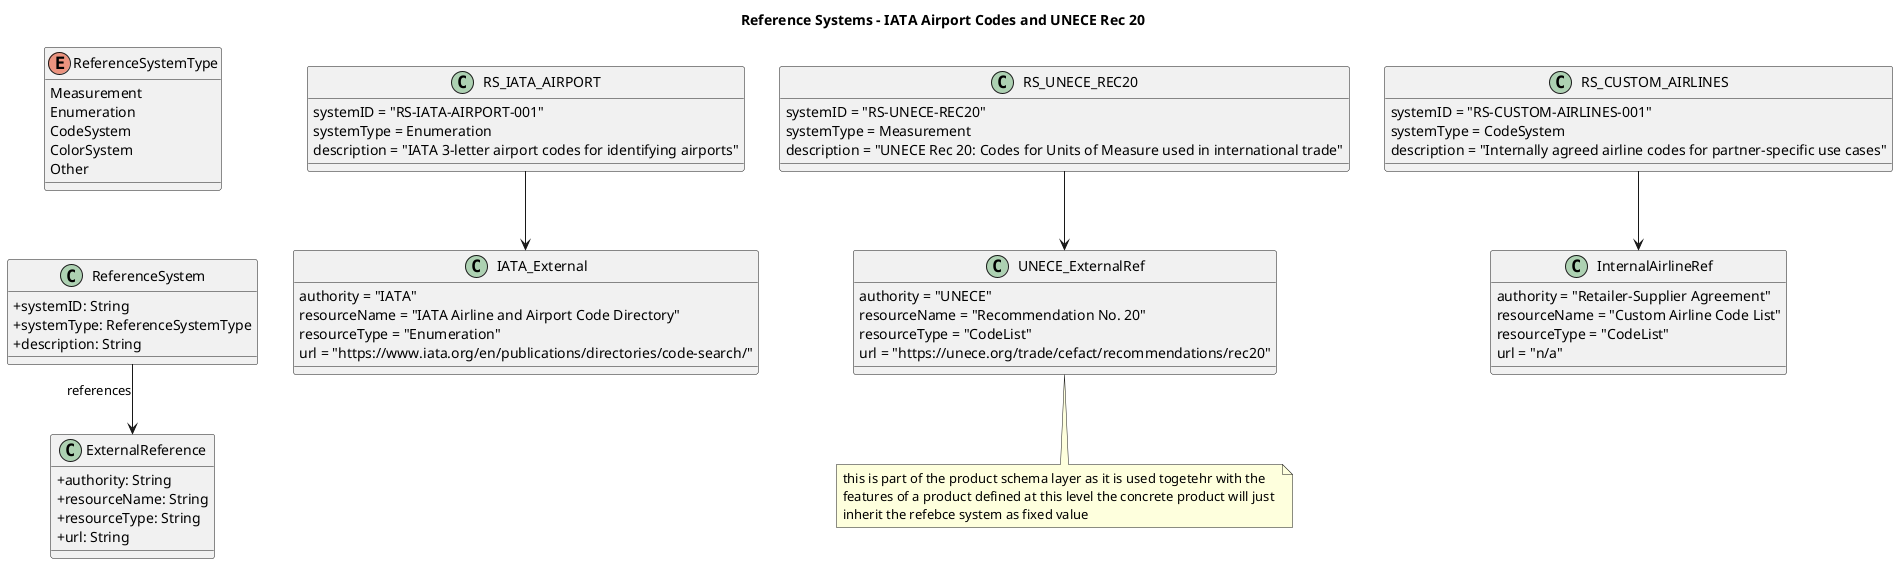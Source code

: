 
@startuml
title Reference Systems – IATA Airport Codes and UNECE Rec 20

skinparam classAttributeIconSize 0
skinparam linetype ortho

' === Core Reference System Model ===
class ReferenceSystem {
  +systemID: String
  +systemType: ReferenceSystemType
  +description: String
}

enum ReferenceSystemType {
  Measurement
  Enumeration
  CodeSystem
  ColorSystem
  Other
}

class ExternalReference {
  +authority: String
  +resourceName: String
  +resourceType: String
  +url: String
}

ReferenceSystem --> ExternalReference : references
ReferenceSystemType -[hidden]-> ReferenceSystem

' === Concrete: IATA Airport Codes ===
class RS_IATA_AIRPORT {
  systemID = "RS-IATA-AIRPORT-001"
  systemType = Enumeration
  description = "IATA 3-letter airport codes for identifying airports"
}

class IATA_External {
  authority = "IATA"
  resourceName = "IATA Airline and Airport Code Directory"
  resourceType = "Enumeration"
  url = "https://www.iata.org/en/publications/directories/code-search/"
}

RS_IATA_AIRPORT --> IATA_External

' === Concrete: UNECE Rec 20 Units ===
class RS_UNECE_REC20 {
  systemID = "RS-UNECE-REC20"
  systemType = Measurement
  description = "UNECE Rec 20: Codes for Units of Measure used in international trade"
}


class UNECE_ExternalRef {
  authority = "UNECE"
  resourceName = "Recommendation No. 20"
  resourceType = "CodeList"
  url = "https://unece.org/trade/cefact/recommendations/rec20"
}

note bottom
this is part of the product schema layer as it is used togetehr with the
features of a product defined at this level the concrete product will just 
inherit the refebce system as fixed value
end note
RS_UNECE_REC20 --> UNECE_ExternalRef
' === Private Airline Code System ===
class RS_CUSTOM_AIRLINES {
  systemID = "RS-CUSTOM-AIRLINES-001"
  systemType = CodeSystem
  description = "Internally agreed airline codes for partner-specific use cases"
}

class InternalAirlineRef {
  authority = "Retailer-Supplier Agreement"
  resourceName = "Custom Airline Code List"
  resourceType = "CodeList"
  url = "n/a"
}

RS_CUSTOM_AIRLINES --> InternalAirlineRef
@enduml

@startuml
title ReferenceSystem – with System Type and Dual Source (External/Internal)

skinparam classAttributeIconSize 0
skinparam linetype ortho

' === Reference System Core Class ===
class ReferenceSystem {
  +systemID: String
  +description: String
  +systemType: ReferenceSystemType
}

' === Reference System Type Enum ===
enum ReferenceSystemType {
  Measurement
  Enumeration
  CodeSystem
  ColorSystem
  Other
}

' === Abstract Reference Source ===
abstract class ReferenceSource {
  +authority: String
  +resourceName: String
  +resourceType: String
}

' === Subtypes for Reference Sources ===
class ExternalReference {
  +url: String
}

class InternalReference {
  +repositoryName: String
  +version: String
}

' === Relationships ===
ReferenceSystem --> ReferenceSystemType : type
ReferenceSystem --> ReferenceSource : definedBy

ReferenceSource <|-- ExternalReference
ReferenceSource <|-- InternalReference

class RS_IATA << ReferenceSystem>> {
  systemID = "RS-IATA-AIRPORT-001"
  description = "IATA 3-letter airport codes"
  systemType = Enumeration
}

class IATARef <<ExternalRefrence>> {
  authority = "IATA"
  resourceName = "IATA Airline and Airport Code Directory"
  resourceType = "CodeList"
  url = "https://www.iata.org/en/publications/directories/code-search/"
}

RS_IATA --> IATARef

class RS_CUSTOM_AIRLINE << ReferenceSystem>> {
  systemID = "RS-CUSTOM-AIRLINE-001"
  description = "Internally agreed airline codes for special partners"
  systemType = CodeSystem
}

class InternalRef <<InternalReference>> {
  authority = "Retailer-Supplier Group"
  resourceName = "Private Airline Code Registry"
  resourceType = "CodeList"
  repositoryName = "Retailer Master Data Hub"
  version = "2025.2"
}

RS_CUSTOM_AIRLINE --> InternalRef

RS_IATA .....r..> ReferenceSystem : > instance of

@enduml
@startuml
title Feature Model with Single, Range and Discrete Set Values

skinparam classAttributeIconSize 0
skinparam linetype ortho

' === Feature ===
class Feature {
  +featureID: String
  +name: String
  +description: String
}

Feature --> FeatureValue : has
Feature --> ReferenceSystem : constrainedBy

' === Reference System ===
class ReferenceSystem {
  +systemID: String
  +systemType: ReferenceSystemType
  +description: String
}

enum ReferenceSystemType {
  Measurement
  Enumeration
  CodeSystem
  ColorSystem
  Other
}

' === Feature Values (abstract + subtypes) ===
abstract class FeatureValue {
  +unit: String
}

class SingleValue {
  +value: String
}

class ValueRange {
  +minValue: String
  +maxValue: String
}

class DiscreteSet {
  +allowedValues: List<String>
}

FeatureValue <|-- SingleValue
FeatureValue <|-- ValueRange
FeatureValue <|-- DiscreteSet

@enduml
@startuml
' title Feature Requirements

' skinparam classAttributeIconSize 0
skinparam linetype ortho

' === Feature Core ===
class Feature {
  +identifier: Any
  +name: Text
  +description: Text
  +reference: ReferenceSystem
}

note right of Feature
<b>"Any"</b> means that the way to identify a 
feature needs to be deteremined.
end note

' === Reference System ===
/'class ReferenceSystem {
  +systemID: String
  +systemType: ReferenceSystemType
  +description: String
}

enum ReferenceSystemType {
  Measurement
  Enumeration
  CodeSystem
  ColorSystem
  Other
}

Feature "1" ---> "1" ReferenceSystem : constrained by >
'/

' === Feature Value – Abstract + 3 Exclusive Subtypes ===
abstract class FeatureValue {
  +unit
}

class SingleValue {
  +value
}

class ValueRange {
  +minValue
  +maxValue
}

class DiscreteSet {
  +allowedValues: List
}

FeatureValue <|-- SingleValue
FeatureValue <|-- ValueRange
FeatureValue <|-- DiscreteSet

Feature "1" --> "1" FeatureValue : has exactly one >

@enduml

@startuml
title Product Class: Transport & Instance: CDG to JFK Flight

skinparam classAttributeIconSize 0

' === Transport Product Class ===
object "Product: TransportSchema" as TransportSchema {
  identifier = "Transport"
  name = "Generic Transport"
  description = "Transport product with a departure and arrival location and mode"
}

object "Feature: departureStation" as DepartureF {
  featureID = "departureStation"
  name = "Departure Station"
}

object "Feature: arrivalStation" as ArrivalF {
  featureID = "arrivalStation"
  name = "Arrival Station"
}

object "Feature: transportMode" as ModeF {
  featureID = "transportMode"
  name = "Transport Mode"
}

TransportSchema --> DepartureF : defines
TransportSchema --> ArrivalF : defines
TransportSchema --> ModeF : defines

' === Reference System for Locations ===
object "ReferenceSystem: IATA Airport Codes" as IATA {
  systemID = "RS-IATA-AIRPORT-CODES"
  systemType = CodeSystem
  description = "IATA 3-letter airport codes"
}

object "ExternalReference: IATA" as IATAExt {
  authority = "IATA"
  resourceName = "IATA Airport Codes"
  resourceType = "CodeList"
  url = "https://www.iata.org/en/publications/directories/code-search/"
}

DepartureF --> IATA : constrainedBy
ArrivalF --> IATA : constrainedBy
IATA --> IATAExt : definedBy
ModeF --> RS_TransportModes: constrained by

' === Core Reference System ===
object "ReferenceSystem: Transport Modes" as RS_TransportModes {
  systemID = "RS-INTERNAL-TRANSPORT-MODES"
  description = "Internally maintained list of allowed transport modes"
  systemType = Enumeration
}

' === Internal Reference Source ===
object "InternalReference: Transport Modes Enum" as InternalSource {
  authority = "Retailer Supplier Domain"
  resourceName = "TransportModes"
  resourceType = "Enumeration"
  repositoryName = "ProductDataRepo"
  version = "1.0.0"
}

' === Allowed Transport Modes ===
object "Mode: air" as AirMode {
  value = "air"
}
object "Mode: rail" as RailMode {
  value = "rail"
}
object "Mode: road" as RoadMode {
  value = "road"
}
object "Mode: sea" as SeaMode {
  value = "sea"
}

' === Relationships ===
RS_TransportModes --> InternalSource : definedBy
RS_TransportModes --> AirMode : includes
RS_TransportModes --> RailMode : includes
RS_TransportModes --> RoadMode : includes
RS_TransportModes --> SeaMode : includes


' === Instance: Flight from CDG to JFK ===
/'
object "Product: CDG to JFK Flight" as CDGJFK {
  productID = "FLIGHT-CDG-JFK-001"
  name = "Flight from CDG to JFK"
  productClass = "Transport"
}

object "Value: CDG" as CDGVal {
  value = "CDG"
  unit = ""
}

object "Value: JFK" as JFKVal {
  value = "JFK"
  unit = ""
}

object "Value: air" as AirVal {
  value = "air"
  unit = ""
}

CDGJFK --> DepartureF : hasFeature
CDGJFK --> ArrivalF : hasFeature
CDGJFK --> ModeF : hasFeature

DepartureF --> CDGVal : hasValue
ArrivalF --> JFKVal : hasValue
ModeF --> AirVal : hasValue
'/
@enduml
@startuml

skinparam packageStyle rectangle
skinparam shadowing false
skinparam classAttributeIconSize 0
skinparam linetype ortho

' === Layer 1: Abstract Core Model ===
package "Layer 1: Abstract Core Model" {


enum StatusCode <<Metadata>> {
  +active
  +deprecated
  +onhold
  +new
  +deleted
  +archived
}


class LifecycleStatus <<Metadata>> {
  +status : StatusCode
  +since : Date
  +reason
}

Product "1" -- "1" LifecycleStatus : has >

' Features that describe a product
class Feature {
  note: see feature section 
  for more details
}

LifecycleStatus  .d.> StatusCode

  class Product {
    +identifier
    +type
    +name : Text
    +description : Text
  }

  class Feature {
    +identifier: Any
    +name: Text
    +description: Text
  }

  abstract class FeatureValue {
    +unit
  }

  class SingleValue {
    +value
  }

  class ValueRange {
    +minValue
    +maxValue
  }

  class DiscreteSet {
    +allowedValues: List
  }

  FeatureValue <|-- SingleValue
  FeatureValue <|-- ValueRange
  FeatureValue <|-- DiscreteSet

  Feature --> FeatureValue : has exactly one >

  Product "1" *-- "1..*" Feature : has >
}

' === Layer 2: Product Class Specialization ===
package "Layer 2: Product Class: TransportProduct" {

  enum TransportMode {
    Air
    Rail
    Bus
    Ferry
    Car
    Other
  }

  TransportProduct --> TransportMode: uses >

  class TransportProduct {
    +transportMode: TransportMode
    +origin: Location
    +destination: Location
    +validityPeriod: DateRange
  }

  Product <|-- TransportProduct

  note right of TransportProduct
    Domain-specific attributes like:
    - transportMode
    - origin/destination
    - validityPeriod
    are represented as Feature instances
    attached to the base Product
  end note
}

' === Layer 3: Feature Mapping Example ===
package "Layer 3: Feature Instances for LH1234" {

object "Feature_Origin : Feature" as Feature_Origin {
    name = "Origin"
    description = "Point of departure"
  }
  object "Feature_Destination : Feature" as Feature_Destination {
    name = "Destination"
    description = "Point of arrival"
  }

  object "Feature_TransportMode : Feature" as Feature_TransportMode{
    name = "Transport Mode"
    description = "Mode of transport (Air, Rail...)"
  }

  object "Feature_Validity : Feature" as Feature_Validity{
    name = "Validity Period"
    description = "Date range of product validity"
  }

  Feature_Origin --> SingleValue
  Feature_Destination --> SingleValue
  Feature_TransportMode --> DiscreteSet
  Feature_Validity --> ValueRange

  object "LH1234_Economy : TransportProduct" as LH1234_Economy {
    identifier = "LH1234_ECO"
    name = "Flight LH1234 Economy Class"
  }

  LH1234_Economy *-- Feature_Origin
  LH1234_Economy *-- Feature_Destination
  LH1234_Economy *-- Feature_TransportMode
  LH1234_Economy *-- Feature_Validity
}

@enduml



@startuml global#1
skinparam packageStyle rectangle
skinparam classAttributeIconSize 0
skinparam linetype ortho
left to right direction

' === Layer 1: Abstract Core Model ===
package "Layer 1: Abstract Feature Model" as AFM {

 abstract class Product {
  +identifier
  +type
  +name : Text
  +description : Text
}

class LifecycleStatus <<Metadata>> {
  +status : StatusCode
  +since : Date
  +reason
}

enum StatusCode <<Metadata>> {
  +active
  +deprecated
  +onhold
  +new
  +deleted
  +archived
}

Product "1" -- "1" LifecycleStatus : has >
Product "1" *-- "1..*" Feature : has >
LifecycleStatus  .d.> StatusCode

  abstract class Feature {
    +identifier
    +name: Text
    +description: Text
  }

  abstract class FeatureValue {
    +unit
  }

  class SingleValue {
    +value
  }

class ValueRange {
  +minValue
  +maxValue
}

class DiscreteSet {
  +allowedValues: List
}


FeatureValue <|-- SingleValue
FeatureValue <|-- ValueRange
FeatureValue <|-- DiscreteSet

  Feature --> FeatureValue : has >

  class ReferenceSystem {
    +identifier
    +description
    +system_type
  }

  Feature --> ReferenceSystem : uses >
}

' === Layer 2: TransportProduct with Specialized Features ===
package "Layer 2: TransportProduct" as TP {

  enum TransportMode {
    Air
    Rail
    Bus
    Ferry
    Other
  }

  class TransportProduct {
    +identifier
    +name: Text
    +description: Text

    +origin: OriginFeature
    +destination: DestinationFeature
    +validityPeriod: ValidityPeriodFeature
    +transportMode: TransportModeFeature
  }
  
  Product <|- TransportProduct: derived from <
  TransportMode --> TransportModeFeature : uses >

  class OriginFeature
  class DestinationFeature
  class ValidityPeriodFeature
  class TransportModeFeature {
    +mode: TransportMode
  }

  SingleValue <|- OriginFeature: derived from <
  SingleValue <|- DestinationFeature: derived from <
  Feature <|- ValidityPeriodFeature: derived from <
  Feature <|-- TransportModeFeature: derived from <

  DestinationFeature -[hidden]-> OriginFeature
  ValidityPeriodFeature -[hidden]-> DestinationFeature
  TransportModeFeature -[hidden]-> ValidityPeriodFeature
}

AFM -d[hidden]-> TP
TP --d[hidden]> CPI

' === Layer 3: Concrete product instance ===

package "Layer 3: Concrete Product Instance" as CPI {

  object "LH1234_Economy : TransportProduct" as LH1234_Economy {
    identifier = "LH1234_ECO"
    name = "Flight LH1234 Economy Class"
    description = "Economy seat on LH1234 flight"
  }

  object  "Origin_LHR : OriginFeature" as Origin_LHR  {
    name = "Origin"
    description = "London Heathrow Airport"
  }

  object  "Destination_JFK : DestinationFeature" as Destination_JFK  {
    name = "Destination"
    description = "John F. Kennedy Airport"
  }

  object "Validity_Summer2025 : ValidityPeriodFeature" as Validity_Summer2025 {
    name = "Validity Period"
    description = "Valid from June to August 2025"
  }

  object  "TransportMode_Air : TransportModeFeature" as TransportMode_Air {
    name = "Transport Mode"
    description = "Air transport mode"
  }

  ' Feature Values
  object "Value_LHR : SingleValue" as Value_LHR {
    value = "LHR"
  }

  object "Value_JFK : SingleValue" as Value_JFK {
    value = "JFK"
  }

  object "Value_ValidSummer : SingleValue" as Value_ValidSummer {
    value = "2025-06 to 2025-08"
  }

  object "Value_ModeAir : SingleValue" as Value_ModeAir {
    value = "Air"
  }

  ' Reference Systems
  object "IATA_Codes : ReferenceSystem" as IATA_Codes {
    identifier = "IATA-Airport-Codes"
    description = "IATA 3-letter airport code system"
    system_type = "CodeSystem"
  }

  object "TransportModesRef : ReferenceSystem" as TransportModesRef {
    identifier = "Transport-Modes"
    description = "Standardized transport modes"
    system_type = "Enumeration"
  }

  ' Connect features to values and reference systems
  Origin_LHR --> Value_LHR
  Origin_LHR --> IATA_Codes

  Destination_JFK --> Value_JFK
  Destination_JFK --> IATA_Codes

  Validity_Summer2025 --> Value_ValidSummer

  TransportMode_Air --> Value_ModeAir
  TransportMode_Air --> TransportModesRef

  ' Connect concrete product to feature instances
  LH1234_Economy *-- Origin_LHR
  LH1234_Economy *-- Destination_JFK
  LH1234_Economy *-- Validity_Summer2025
  LH1234_Economy *-- TransportMode_Air
  
}

@enduml


@startuml Supplier-Retailer Product Rules Model

!theme plain
skinparam linetype ortho
skinparam packageStyle rectangle

package "Supplier Domain" {
  class Supplier {
    +id: SupplierID
    +name: String
    +apiEndpoint: URL
    +catalog: ProductCatalog
    +ruleDefinitions: Set<SupplierRuleDefinition>
    +publishProduct(product: SupplierProduct): void
    +updateRules(productId: ProductID, rules: Set<SerializableRule>): void
  }

  class SupplierProduct {
    +id: SupplierProductID
    +name: String
    +category: String
    +features: Set<ProductFeature>
    +pricing: PricingInfo
    +availability: AvailabilityInfo
    +associatedRules: Set<SerializableRule>
    +ruleVersion: String
    +lastUpdated: DateTime
    +serialize(): ProductDataPackage
  }

  class ProductDataPackage {
    +product: SupplierProduct
    +rules: Set<SerializableRule>
    +ruleMetadata: RuleMetadata
    +schemaVersion: String
    +digitalSignature: String
    +validate(): ValidationResult
  }

  class SupplierRuleDefinition {
    +ruleId: SupplierRuleID
    +applicableProducts: Set<SupplierProductID>
    +ruleTemplate: RuleTemplate
    +businessJustification: String
    +effectiveDate: DateTime
    +expirationDate: DateTime?
  }
}

package "Communication Layer" {
  class ProductCatalogAPI {
    +getProduct(supplierId: SupplierID, productId: ProductID): ProductDataPackage
    +getProductRules(supplierId: SupplierID, productId: ProductID): Set<SerializableRule>
    +validateRuleCompliance(offer: RetailerOffer): ComplianceResult
    +subscribeToRuleUpdates(supplierId: SupplierID): EventStream
  }

  class RuleUpdateEvent {
    +supplierId: SupplierID
    +productId: ProductID
    +ruleChanges: Set<RuleChange>
    +effectiveDate: DateTime
    +changeReason: String
  }

  enum RuleChangeType {
    RULE_ADDED
    RULE_MODIFIED
    RULE_REMOVED
    RULE_SUSPENDED
  }

  class RuleChange {
    +changeType: RuleChangeType
    +ruleId: RuleID
    +oldRule: SerializableRule?
    +newRule: SerializableRule?
    +impactAssessment: ImpactAssessment
  }
}

package "Serializable Rule Framework" {
  class SerializableRule {
    +ruleId: RuleID
    +supplierId: SupplierID
    +ruleType: SerializableRuleType
    +name: String
    +description: String
    +version: String
    +priority: Integer
    +conditions: SerializableConditionSet
    +actions: SerializableActionSet
    +metadata: RuleSerializationMetadata
    +contextRequirements: Set<ContextRequirement>
    +serialize(): JSON
    +deserialize(json: JSON): SerializableRule
    +validate(): ValidationResult
  }

  class SerializableConditionSet {
    +logicalOperator: LogicalOperator
    +conditions: Set<SerializableCondition>
    +evaluate(context: EvaluationContext): Boolean
    +serialize(): JSON
  }

  class SerializableCondition {
    +conditionId: ConditionID
    +type: SerializableConditionType
    +target: ConditionTarget
    +operator: ComparisonOperator
    +value: SerializableValue
    +parameters: Map<String, SerializableValue>
    +evaluate(context: EvaluationContext): Boolean
  }

  class SerializableActionSet {
    +actions: Set<SerializableAction>
    +executionOrder: ExecutionOrder
    +serialize(): JSON
  }

  class SerializableAction {
    +actionId: ActionID
    +type: SerializableActionType
    +target: ActionTarget
    +parameters: Map<String, SerializableValue>
    +message: LocalizedMessage?
    +severity: ActionSeverity
    +execute(context: EvaluationContext): ActionResult
  }

  enum SerializableRuleType {
    BUNDLE_REQUIREMENT
    EXCLUSION_CONSTRAINT
    DEPENDENCY_RULE
    FEATURE_COMPATIBILITY
    QUANTITY_CONSTRAINT
    CUSTOMER_ELIGIBILITY
    GEOGRAPHIC_RESTRICTION
    TEMPORAL_CONSTRAINT
  }

  enum SerializableConditionType {
    PRODUCT_IN_OFFER
    PRODUCT_QUANTITY
    PRODUCT_FEATURE_MATCH
    OFFER_TOTAL_VALUE
    CUSTOMER_ATTRIBUTE
    GEOGRAPHIC_LOCATION
    TIME_WINDOW
    RETAILER_CHANNEL
    INVENTORY_AVAILABILITY
  }

  enum SerializableActionType {
    BLOCK_OFFER
    REQUIRE_PRODUCT_ADDITION
    SUGGEST_PRODUCT_REMOVAL
    APPLY_DISCOUNT_CONSTRAINT
    DISPLAY_WARNING
    REQUIRE_APPROVAL
    LOG_COMPLIANCE_EVENT
    REDIRECT_TO_ALTERNATIVE
  }

  class SerializableValue {
    +type: ValueType
    +value: Any
    +constraints: Set<ValueConstraint>
    +serialize(): JSON
    +deserialize(json: JSON): SerializableValue
  }

  enum ValueType {
    STRING
    INTEGER
    DECIMAL
    BOOLEAN
    DATE_TIME
    PRODUCT_REFERENCE
    FEATURE_REFERENCE
    CUSTOMER_SEGMENT
    GEOGRAPHIC_REGION
    MONEY_AMOUNT
  }
}

package "Retailer Domain" {
  class Retailer {
    +id: RetailerID
    +name: String
    +channels: Set<SalesChannel>
    +supplierIntegrations: Set<SupplierIntegration>
    +ruleEngine: RetailerRuleEngine
    +createOffer(products: Set<Product>, customer: Customer): RetailerOffer
    +validateOffer(offer: RetailerOffer): OfferValidationResult
  }

  class RetailerRuleEngine {
    +supplierRules: Map<SupplierID, Set<SerializableRule>>
    +internalRules: Set<RetailerRule>
    +ruleCache: RuleCache
    +validateOffer(offer: RetailerOffer, context: RetailerContext): ValidationResult
    +loadSupplierRules(supplierId: SupplierID): void
    +updateSupplierRules(supplierId: SupplierID, rules: Set<SerializableRule>): void
    +resolveRuleConflicts(conflicts: Set<RuleConflict>): Resolution
  }

  class RetailerOffer {
    +offerId: OfferID
    +products: Set<OfferedProduct>
    +customer: Customer
    +channel: SalesChannel
    +totalValue: Money
    +discounts: Set<Discount>
    +context: OfferContext
    +creationTime: DateTime
    +validateAgainstSupplierRules(): OfferValidationResult
  }

  class OfferedProduct {
    +supplierProduct: SupplierProduct
    +retailerProductId: RetailerProductID
    +quantity: Integer
    +unitPrice: Money
    +appliedDiscounts: Set<Discount>
    +customizations: Set<ProductCustomization>
  }

  class OfferValidationResult {
    +valid: Boolean
    +violations: Set<RuleViolation>
    +warnings: Set<RuleWarning>
    +requiredActions: Set<RequiredAction>
    +supplierNotifications: Set<SupplierNotification>
    +complianceReport: ComplianceReport
  }

  class SupplierIntegration {
    +supplierId: SupplierID
    +apiConfiguration: APIConfiguration
    +ruleUpdateSchedule: Schedule
    +lastSyncTime: DateTime
    +syncSupplierRules(): SyncResult
    +handleRuleUpdate(event: RuleUpdateEvent): void
  }
}

package "Evaluation Context" {
  class EvaluationContext {
    +offer: RetailerOffer
    +customer: Customer
    +retailer: Retailer
    +channel: SalesChannel
    +geography: GeographicContext
    +timestamp: DateTime
    +supplierContext: Map<SupplierID, SupplierContext>
    +getValue(key: String): Any
    +hasProduct(productId: ProductID): Boolean
    +getProductQuantity(productId: ProductID): Integer
  }

  class RetailerContext {
    +retailerId: RetailerID
    +channel: SalesChannel
    +location: GeographicLocation
    +businessRules: Set<RetailerRule>
    +customerSegmentation: CustomerSegmentationRules
  }

  class SupplierContext {
    +supplierId: SupplierID
    +contractTerms: ContractTerms
    +pricingAgreement: PricingAgreement
    +ruleEnforcementLevel: EnforcementLevel
  }

  enum EnforcementLevel {
    STRICT
    WARNING_ONLY
    ADVISORY
    DISABLED
  }
}

package "Compliance & Monitoring" {
  class ComplianceReport {
    +reportId: ReportID
    +offerId: OfferID
    +supplierId: SupplierID
    +evaluatedRules: Set<RuleEvaluationRecord>
    +overallCompliance: Boolean
    +riskScore: Float
    +recommendations: Set<ComplianceRecommendation>
    +generateAuditTrail(): AuditTrail
  }

  class RuleEvaluationRecord {
    +ruleId: RuleID
    +supplierId: SupplierID
    +evaluationResult: Boolean
    +executionTime: Duration
    +contextSnapshot: EvaluationContext
    +violationDetails: ViolationDetails?
  }

  class SupplierNotification {
    +notificationId: NotificationID
    +supplierId: SupplierID
    +notificationType: NotificationType
    +message: String
    +relatedOffer: OfferID
    +violatedRules: Set<RuleID>
    +sendTime: DateTime
  }

  enum NotificationType {
    RULE_VIOLATION
    RULE_WARNING
    COMPLIANCE_REPORT
    RULE_UPDATE_REQUIRED
  }
}

package "Rule Templates & Standards" {
  class RuleTemplate {
    +templateId: TemplateID
    +name: String
    +description: String
    +industryStandard: IndustryStandard?
    +parameterDefinitions: Set<ParameterDefinition>
    +conditionTemplate: ConditionTemplate
    +actionTemplate: ActionTemplate
    +instantiate(parameters: Map<String, Any>): SerializableRule
  }

  class ParameterDefinition {
    +name: String
    +type: ValueType
    +required: Boolean
    +defaultValue: SerializableValue?
    +constraints: Set<ParameterConstraint>
    +description: String
  }

  enum IndustryStandard {
    GS1_GLOBAL_STANDARDS
    EDI_X12
    ETIM_CLASSIFICATION
    UNSPSC_CODES
    CUSTOM_STANDARD
  }
}

' Relationships
Supplier ||--o{ SupplierProduct : provides
Supplier ||--o{ SupplierRuleDefinition : defines
SupplierProduct ||--o{ SerializableRule : hasRules
SupplierProduct --> ProductDataPackage : packages
ProductDataPackage ||--o{ SerializableRule : contains
SerializableRule ||--|| SerializableConditionSet : hasConditions
SerializableRule ||--|| SerializableActionSet : hasActions
SerializableConditionSet ||--o{ SerializableCondition : contains
SerializableActionSet ||--o{ SerializableAction : contains
SerializableCondition --> SerializableValue : uses
SerializableAction --> SerializableValue : uses

Retailer ||--o{ SupplierIntegration : manages
Retailer ||--|| RetailerRuleEngine : uses
RetailerRuleEngine --> SerializableRule : evaluates
Retailer --> RetailerOffer : creates
RetailerOffer ||--o{ OfferedProduct : contains
OfferedProduct --> SupplierProduct : references

RetailerRuleEngine --> EvaluationContext : uses
EvaluationContext --> RetailerContext : includes
EvaluationContext --> SupplierContext : includes

ProductCatalogAPI --> ProductDataPackage : delivers
ProductCatalogAPI --> RuleUpdateEvent : publishes
RuleUpdateEvent ||--o{ RuleChange : contains

ComplianceReport ||--o{ RuleEvaluationRecord : contains
ComplianceReport ||--o{ SupplierNotification : generates

RuleTemplate --> SerializableRule : generates
RuleTemplate ||--o{ ParameterDefinition : defines

note top of SerializableRule : Core serializable rule that travels\nwith product data from supplier to retailer
note right of ProductDataPackage : Complete product information package\nincluding rules, digitally signed by supplier
note left of RetailerRuleEngine : Evaluates both supplier rules\nand internal retailer rules
note bottom of EvaluationContext : Provides all necessary context\nfor rule evaluation at retailer side

@enduml
@startuml TransportProduct-Specialization
' ==============================
' Layer 2: Product Specialization – TransportProduct
' Built to align with the provided core models (Product / Feature / FeatureValue / ReferenceSystem)
' Business view: metadata/audit/lifecycle intentionally hidden.
' ==============================

skinparam linetype ortho
skinparam PackageStyle rectangle
skinparam nodesep 120

package "Layer 2: Product – Transport" as L2T {
  ' === Specialization of Product ===
  class TransportProduct {
    +identifier : Any          ' Product ID (e.g., TP-FR-AF-CDG-JFK)
    +type : "Transport"       ' Fixed for this specialization
    +name : Text               ' Brand/Marketing name (e.g., "La Première")
    +description : Text
  }

  ' We reuse the Feature / FeatureValue model from Layer 1 (Feature) as-is.
  ' Below are feature types (specializations) used by TransportProduct.

  ' === Feature Types for Transport ===
  class ModeOfTransportFeature <<Feature>>
  class SupplierOperatorFeature <<Feature>>
  class BrandMarketingNameFeature <<Feature>>
  class OriginFeature <<Feature>>
  class DestinationFeature <<Feature>>
  class IntermediateStopsFeature <<Feature>>
  class ServiceTopologyFeature <<Feature>>
  class NominalDurationFeature <<Feature>>
  class ServiceClassesAvailableFeature <<Feature>>
  class AccessibilityFeature <<Feature>>
  class OperationalVehicleTypeFeature <<Feature>>
  class OperationalDaysOfWeekFeature <<Feature>>

  ' TransportProduct features
  TransportProduct "1" *-- "1" ModeOfTransportFeature : has >
  TransportProduct "1" *-- "0..1" SupplierOperatorFeature : has >
  TransportProduct "1" *-- "0..1" BrandMarketingNameFeature : has >
  TransportProduct "1" *-- "1" OriginFeature : has >
  TransportProduct "1" *-- "1" DestinationFeature : has >
  TransportProduct "1" *-- "0..1" IntermediateStopsFeature : has >
  TransportProduct "1" *-- "1" ServiceTopologyFeature : has >
  TransportProduct "1" *-- "0..1" NominalDurationFeature : has >
  TransportProduct "1" *-- "0..1" ServiceClassesAvailableFeature : has >
  TransportProduct "1" *-- "0..1" AccessibilityFeature : has >
  TransportProduct "1" *-- "0..1" OperationalVehicleTypeFeature : has >
  TransportProduct "1" *-- "0..1" OperationalDaysOfWeekFeature : has >

  ' === Feature Value shape bindings (using the shared FeatureValue subtypes) ===


  ' Each concrete Feature has exactly one FeatureValue (per the base model)
  ModeOfTransportFeature --> SingleValue : value
  SupplierOperatorFeature --> SingleValue : value
  BrandMarketingNameFeature --> SingleValue : value
  OriginFeature --> SingleValue : value
  DestinationFeature --> SingleValue : value
  IntermediateStopsFeature --> DiscreteSet : values
  ServiceTopologyFeature --> SingleValue : value
  NominalDurationFeature --> SingleValue : value
  ServiceClassesAvailableFeature --> DiscreteSet : values
  AccessibilityFeature --> DiscreteSet : values
  OperationalVehicleTypeFeature --> DiscreteSet : values
  OperationalDaysOfWeekFeature --> DiscreteSet : values

  ' === Reference Systems (declared and bound at Feature level) ===
  package "Reference Systems (declared)" as RS {
    class RS_ModeOfTransport <<ReferenceSystem>> {
      note: Controlled transport mode list (e.g., Flight, Train, Bus, Ferry)
    }
    class RS_TerminalCode <<ReferenceSystem>> {
      note: Union of terminal/station/port code systems.
      note: Examples: IATA Airport, UIC Station, UN/LOCODE Port, GTFS Stop ID
    }
    class RS_ServiceTopology <<ReferenceSystem>> {
      note: Direct, With Stops, Shuttle, Point-to-Point
      note: (May be modelled via taxonomy concepts)
    }
    class RS_Duration <<ReferenceSystem>> {
      note: ISO 8601 duration designator (e.g., PT8H15M)
    }
    class RS_ServiceClass <<ReferenceSystem>> {
      note: Taxonomy-backed classes (e.g., Economy/Business/First; 1st/2nd)
      note: Alignment via taxonomy collections across modes
    }
    class RS_Accessibility <<ReferenceSystem>> {
      note: Accessibility capabilities (e.g., Wheelchair access, assistance)
      note: Source expected to be taxonomy-backed
    }
    class RS_VehicleType <<ReferenceSystem>> {
      note: Abstract vehicle/rolling stock/aircraft/ship types
      note: Examples: ICAO aircraft type, UIC rolling stock, generic coach classes
    }
    class RS_DayOfWeek <<ReferenceSystem>> {
      note: ISO weekday names (Mon..Sun)
    }
    class RS_LegalEntity <<ReferenceSystem>> {
      note: Legal/marketing entity registry or partner master
    }
  }

  ' Bind feature -> reference system expectations
  ModeOfTransportFeature .. RS_ModeOfTransport : uses
  SupplierOperatorFeature .. RS_LegalEntity : uses (optional)
  BrandMarketingNameFeature ..> "Text" : free text
  OriginFeature .. RS_TerminalCode : uses
  DestinationFeature .. RS_TerminalCode : uses
  IntermediateStopsFeature .. RS_TerminalCode : uses
  ServiceTopologyFeature .. RS_ServiceTopology : uses
  NominalDurationFeature .. RS_Duration : uses
  ServiceClassesAvailableFeature .. RS_ServiceClass : uses
  AccessibilityFeature .. RS_Accessibility : uses
  OperationalVehicleTypeFeature .. RS_VehicleType : uses
  OperationalDaysOfWeekFeature .. RS_DayOfWeek : uses
}

' ==============================
' Semantics & Notes
' ==============================

note as N1
TransportProduct specialization rules (business-facing):
• Product ID: carried in TransportProduct.identifier (e.g., TP-FR-AF-CDG-JFK).
• Supplier / Operator: optional SupplierOperatorFeature. If omitted, the supplier is
  implicitly the party that provided the product information (per business rule).
• Mode of Transport: SingleValue using RS_ModeOfTransport.
• Origin / Destination: SingleValue using RS_TerminalCode. For flights, IATA airport codes; 
  for rail, UIC station codes; for ferry/ports, UN/LOCODE; for coach/bus, GTFS stops (or partner registry).
• Intermediate Stops: DiscreteSet of RS_TerminalCode. Use for structural/technical stops.
• Service Topology: SingleValue using RS_ServiceTopology. For Flight, value is always "Direct".
• Nominal Duration: SingleValue using RS_Duration (ISO 8601).
• Service Classes Available: DiscreteSet via RS_ServiceClass. Recommended to align via Taxonomy collections
  (e.g., map Air "Business" ↔ Rail "1st class").
• Accessibility: DiscreteSet via RS_Accessibility. Suggested to manage via Taxonomy concepts.
• Operational Vehicle Type: DiscreteSet via RS_VehicleType (can include multiple permissible types).
• Operational Days of Week: DiscreteSet via RS_DayOfWeek; represents recurring operation days.
end note

@enduml

@startuml foobar
' =================================
' Example Instance of Slim TransportProduct
' Using reduced schema: Mode of Transport, Origin, Destination, Brand/Marketing Name, Operational Vehicle Type
' =================================

skinparam linetype ortho
skinparam PackageStyle rectangle
skinparam nodesep 120

package "Example Instance – TransportProduct" as Example {
  ' === TransportProduct Instance ===

object "TP_FR_AF_CDG_JFK" as TransportProduct {
    identifier = "TP-FR-AF-CDG-JFK"
    type = "Transport"
    name = "La Première – Paris to New York"
    description = "Non-stop premium flight service from Paris CDG to New York JFK"
  }

  ' === Features with values ===
  object ModeOfTransportFeature_Instance {
    value = "Flight" (RS_ModeOfTransport)
  }
  object OriginFeature_Instance {
    value = "CDG" (IATA – Paris Charles de Gaulle)
  }
  object DestinationFeature_Instance {
    value = "JFK" (IATA – New York John F. Kennedy)
  }
  object BrandMarketingNameFeature_Instance {
    value = "La Première"
  }
  object OperationalVehicleTypeFeature_Instance {
    values = { "Boeing 777-300ER" }
  }

  ' Bind features to TransportProduct instance
  TransportProduct *-- ModeOfTransportFeature_Instance
  TransportProduct *-- OriginFeature_Instance
  TransportProduct *-- DestinationFeature_Instance
  TransportProduct *-- BrandMarketingNameFeature_Instance
  TransportProduct *-- OperationalVehicleTypeFeature_Instance
}

note as N1
Example transport product instance:
• Product ID: TP-FR-AF-CDG-JFK
• Mode of Transport: Flight
• Origin: CDG (Paris Charles de Gaulle, IATA)
• Destination: JFK (New York John F. Kennedy, IATA)
• Brand/Marketing Name: "La Première"
• Operational Vehicle Type: Boeing 777-300ER
end note
@enduml


@startuml
skinparam backgroundColor white
skinparam activity {
  BackgroundColor White
  BorderColor Black
  FontSize 14
}
' left to right direction
' Using activity diagram with partitions to represent lanes/pools

title "Exercise 1 — Refund Request (Level‑1 Solution)"
partition "Customer Support" {
  start
  :Receive refund request;
  :Verify eligibility;
  if ("Eligible?") then ("Yes")
    partition "Billing" {
      :Issue refund;
    }
    :Notify customer;
    stop
  else ("No")
    :Notify customer of decline;
    stop
  endif

}
@enduml